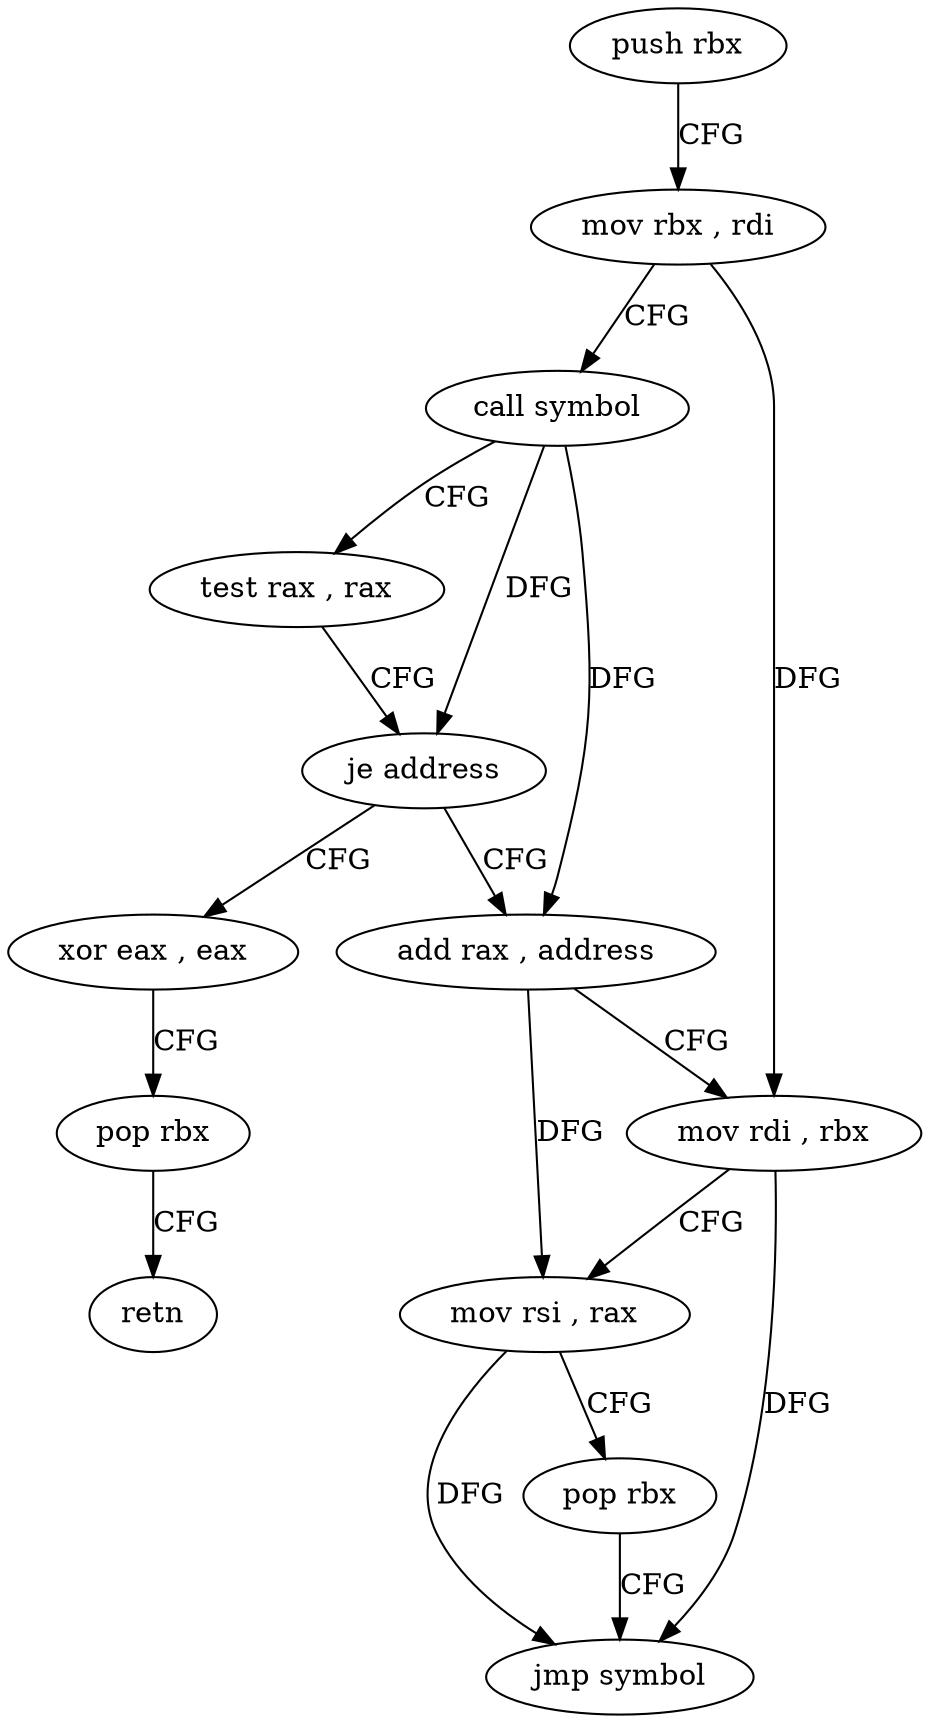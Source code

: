 digraph "func" {
"173792" [label = "push rbx" ]
"173793" [label = "mov rbx , rdi" ]
"173796" [label = "call symbol" ]
"173801" [label = "test rax , rax" ]
"173804" [label = "je address" ]
"173822" [label = "xor eax , eax" ]
"173806" [label = "add rax , address" ]
"173824" [label = "pop rbx" ]
"173825" [label = "retn" ]
"173810" [label = "mov rdi , rbx" ]
"173813" [label = "mov rsi , rax" ]
"173816" [label = "pop rbx" ]
"173817" [label = "jmp symbol" ]
"173792" -> "173793" [ label = "CFG" ]
"173793" -> "173796" [ label = "CFG" ]
"173793" -> "173810" [ label = "DFG" ]
"173796" -> "173801" [ label = "CFG" ]
"173796" -> "173804" [ label = "DFG" ]
"173796" -> "173806" [ label = "DFG" ]
"173801" -> "173804" [ label = "CFG" ]
"173804" -> "173822" [ label = "CFG" ]
"173804" -> "173806" [ label = "CFG" ]
"173822" -> "173824" [ label = "CFG" ]
"173806" -> "173810" [ label = "CFG" ]
"173806" -> "173813" [ label = "DFG" ]
"173824" -> "173825" [ label = "CFG" ]
"173810" -> "173813" [ label = "CFG" ]
"173810" -> "173817" [ label = "DFG" ]
"173813" -> "173816" [ label = "CFG" ]
"173813" -> "173817" [ label = "DFG" ]
"173816" -> "173817" [ label = "CFG" ]
}
